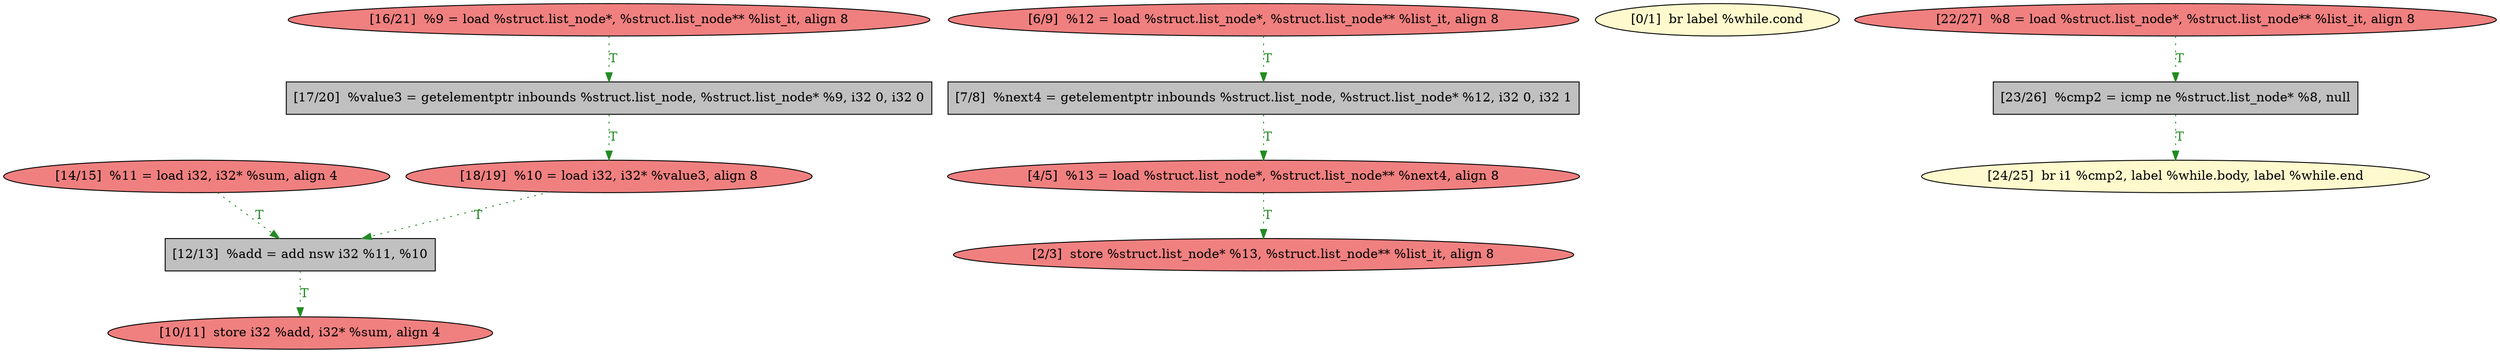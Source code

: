 
digraph G {


node711 [fillcolor=grey,label="[12/13]  %add = add nsw i32 %11, %10",shape=rectangle,style=filled ]
node709 [fillcolor=lightcoral,label="[6/9]  %12 = load %struct.list_node*, %struct.list_node** %list_it, align 8",shape=ellipse,style=filled ]
node707 [fillcolor=lemonchiffon,label="[0/1]  br label %while.cond",shape=ellipse,style=filled ]
node708 [fillcolor=lightcoral,label="[4/5]  %13 = load %struct.list_node*, %struct.list_node** %next4, align 8",shape=ellipse,style=filled ]
node706 [fillcolor=lightcoral,label="[2/3]  store %struct.list_node* %13, %struct.list_node** %list_it, align 8",shape=ellipse,style=filled ]
node705 [fillcolor=lightcoral,label="[14/15]  %11 = load i32, i32* %sum, align 4",shape=ellipse,style=filled ]
node699 [fillcolor=grey,label="[17/20]  %value3 = getelementptr inbounds %struct.list_node, %struct.list_node* %9, i32 0, i32 0",shape=rectangle,style=filled ]
node704 [fillcolor=lightcoral,label="[16/21]  %9 = load %struct.list_node*, %struct.list_node** %list_it, align 8",shape=ellipse,style=filled ]
node703 [fillcolor=grey,label="[7/8]  %next4 = getelementptr inbounds %struct.list_node, %struct.list_node* %12, i32 0, i32 1",shape=rectangle,style=filled ]
node710 [fillcolor=lightcoral,label="[10/11]  store i32 %add, i32* %sum, align 4",shape=ellipse,style=filled ]
node698 [fillcolor=lightcoral,label="[18/19]  %10 = load i32, i32* %value3, align 8",shape=ellipse,style=filled ]
node700 [fillcolor=grey,label="[23/26]  %cmp2 = icmp ne %struct.list_node* %8, null",shape=rectangle,style=filled ]
node701 [fillcolor=lemonchiffon,label="[24/25]  br i1 %cmp2, label %while.body, label %while.end",shape=ellipse,style=filled ]
node702 [fillcolor=lightcoral,label="[22/27]  %8 = load %struct.list_node*, %struct.list_node** %list_it, align 8",shape=ellipse,style=filled ]

node711->node710 [style=dotted,color=forestgreen,label="T",fontcolor=forestgreen ]
node700->node701 [style=dotted,color=forestgreen,label="T",fontcolor=forestgreen ]
node705->node711 [style=dotted,color=forestgreen,label="T",fontcolor=forestgreen ]
node699->node698 [style=dotted,color=forestgreen,label="T",fontcolor=forestgreen ]
node698->node711 [style=dotted,color=forestgreen,label="T",fontcolor=forestgreen ]
node708->node706 [style=dotted,color=forestgreen,label="T",fontcolor=forestgreen ]
node702->node700 [style=dotted,color=forestgreen,label="T",fontcolor=forestgreen ]
node709->node703 [style=dotted,color=forestgreen,label="T",fontcolor=forestgreen ]
node704->node699 [style=dotted,color=forestgreen,label="T",fontcolor=forestgreen ]
node703->node708 [style=dotted,color=forestgreen,label="T",fontcolor=forestgreen ]


}
